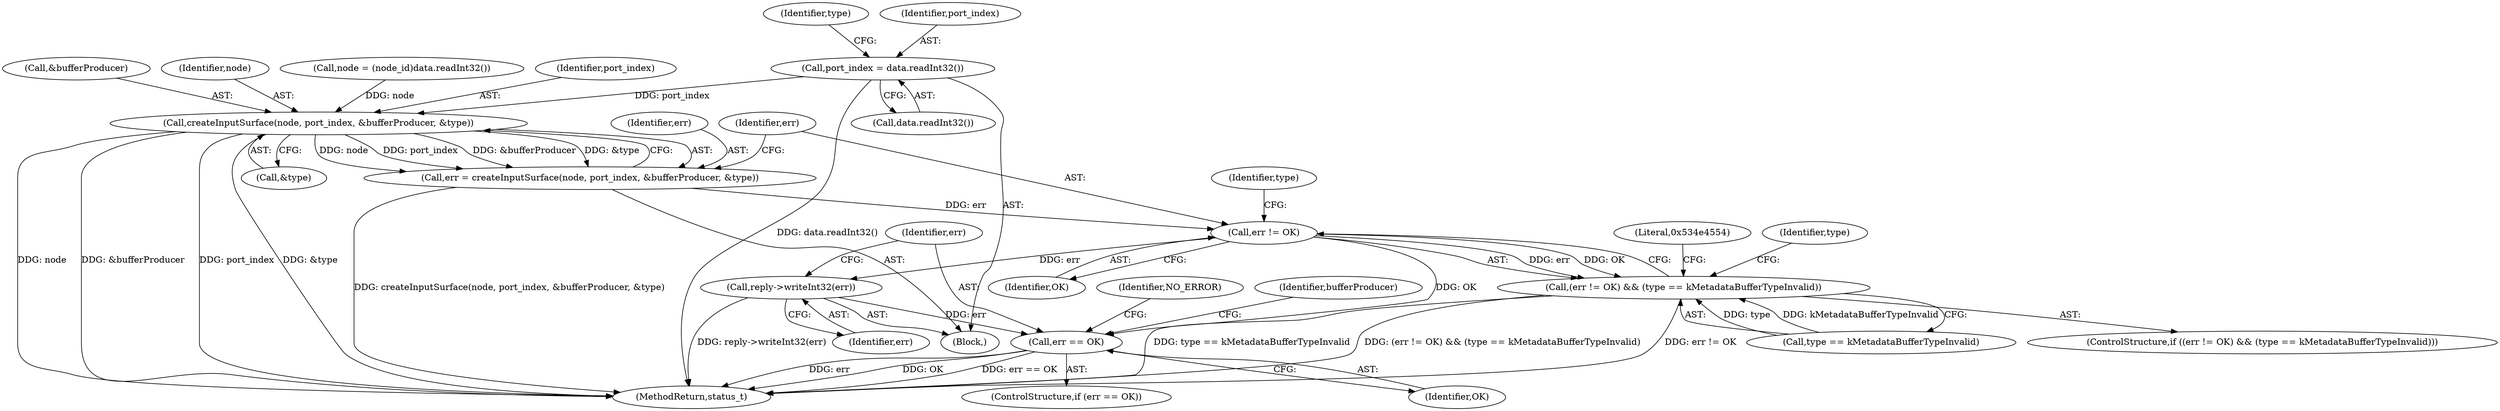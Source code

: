 digraph "0_Android_db829699d3293f254a7387894303451a91278986@API" {
"1000807" [label="(Call,port_index = data.readInt32())"];
"1000818" [label="(Call,createInputSurface(node, port_index, &bufferProducer, &type))"];
"1000816" [label="(Call,err = createInputSurface(node, port_index, &bufferProducer, &type))"];
"1000827" [label="(Call,err != OK)"];
"1000826" [label="(Call,(err != OK) && (type == kMetadataBufferTypeInvalid))"];
"1000839" [label="(Call,reply->writeInt32(err))"];
"1000842" [label="(Call,err == OK)"];
"1001364" [label="(MethodReturn,status_t)"];
"1000807" [label="(Call,port_index = data.readInt32())"];
"1000826" [label="(Call,(err != OK) && (type == kMetadataBufferTypeInvalid))"];
"1000828" [label="(Identifier,err)"];
"1000809" [label="(Call,data.readInt32())"];
"1000835" [label="(Literal,0x534e4554)"];
"1000850" [label="(Identifier,NO_ERROR)"];
"1000827" [label="(Call,err != OK)"];
"1000823" [label="(Call,&type)"];
"1000848" [label="(Identifier,bufferProducer)"];
"1000816" [label="(Call,err = createInputSurface(node, port_index, &bufferProducer, &type))"];
"1000843" [label="(Identifier,err)"];
"1000842" [label="(Call,err == OK)"];
"1000840" [label="(Identifier,err)"];
"1000829" [label="(Identifier,OK)"];
"1000838" [label="(Identifier,type)"];
"1000821" [label="(Call,&bufferProducer)"];
"1000818" [label="(Call,createInputSurface(node, port_index, &bufferProducer, &type))"];
"1000830" [label="(Call,type == kMetadataBufferTypeInvalid)"];
"1000819" [label="(Identifier,node)"];
"1000831" [label="(Identifier,type)"];
"1000825" [label="(ControlStructure,if ((err != OK) && (type == kMetadataBufferTypeInvalid)))"];
"1000839" [label="(Call,reply->writeInt32(err))"];
"1000817" [label="(Identifier,err)"];
"1000813" [label="(Identifier,type)"];
"1000801" [label="(Call,node = (node_id)data.readInt32())"];
"1000795" [label="(Block,)"];
"1000841" [label="(ControlStructure,if (err == OK))"];
"1000820" [label="(Identifier,port_index)"];
"1000844" [label="(Identifier,OK)"];
"1000808" [label="(Identifier,port_index)"];
"1000807" -> "1000795"  [label="AST: "];
"1000807" -> "1000809"  [label="CFG: "];
"1000808" -> "1000807"  [label="AST: "];
"1000809" -> "1000807"  [label="AST: "];
"1000813" -> "1000807"  [label="CFG: "];
"1000807" -> "1001364"  [label="DDG: data.readInt32()"];
"1000807" -> "1000818"  [label="DDG: port_index"];
"1000818" -> "1000816"  [label="AST: "];
"1000818" -> "1000823"  [label="CFG: "];
"1000819" -> "1000818"  [label="AST: "];
"1000820" -> "1000818"  [label="AST: "];
"1000821" -> "1000818"  [label="AST: "];
"1000823" -> "1000818"  [label="AST: "];
"1000816" -> "1000818"  [label="CFG: "];
"1000818" -> "1001364"  [label="DDG: port_index"];
"1000818" -> "1001364"  [label="DDG: &type"];
"1000818" -> "1001364"  [label="DDG: node"];
"1000818" -> "1001364"  [label="DDG: &bufferProducer"];
"1000818" -> "1000816"  [label="DDG: node"];
"1000818" -> "1000816"  [label="DDG: port_index"];
"1000818" -> "1000816"  [label="DDG: &bufferProducer"];
"1000818" -> "1000816"  [label="DDG: &type"];
"1000801" -> "1000818"  [label="DDG: node"];
"1000816" -> "1000795"  [label="AST: "];
"1000817" -> "1000816"  [label="AST: "];
"1000828" -> "1000816"  [label="CFG: "];
"1000816" -> "1001364"  [label="DDG: createInputSurface(node, port_index, &bufferProducer, &type)"];
"1000816" -> "1000827"  [label="DDG: err"];
"1000827" -> "1000826"  [label="AST: "];
"1000827" -> "1000829"  [label="CFG: "];
"1000828" -> "1000827"  [label="AST: "];
"1000829" -> "1000827"  [label="AST: "];
"1000831" -> "1000827"  [label="CFG: "];
"1000826" -> "1000827"  [label="CFG: "];
"1000827" -> "1000826"  [label="DDG: err"];
"1000827" -> "1000826"  [label="DDG: OK"];
"1000827" -> "1000839"  [label="DDG: err"];
"1000827" -> "1000842"  [label="DDG: OK"];
"1000826" -> "1000825"  [label="AST: "];
"1000826" -> "1000830"  [label="CFG: "];
"1000830" -> "1000826"  [label="AST: "];
"1000835" -> "1000826"  [label="CFG: "];
"1000838" -> "1000826"  [label="CFG: "];
"1000826" -> "1001364"  [label="DDG: err != OK"];
"1000826" -> "1001364"  [label="DDG: type == kMetadataBufferTypeInvalid"];
"1000826" -> "1001364"  [label="DDG: (err != OK) && (type == kMetadataBufferTypeInvalid)"];
"1000830" -> "1000826"  [label="DDG: type"];
"1000830" -> "1000826"  [label="DDG: kMetadataBufferTypeInvalid"];
"1000839" -> "1000795"  [label="AST: "];
"1000839" -> "1000840"  [label="CFG: "];
"1000840" -> "1000839"  [label="AST: "];
"1000843" -> "1000839"  [label="CFG: "];
"1000839" -> "1001364"  [label="DDG: reply->writeInt32(err)"];
"1000839" -> "1000842"  [label="DDG: err"];
"1000842" -> "1000841"  [label="AST: "];
"1000842" -> "1000844"  [label="CFG: "];
"1000843" -> "1000842"  [label="AST: "];
"1000844" -> "1000842"  [label="AST: "];
"1000848" -> "1000842"  [label="CFG: "];
"1000850" -> "1000842"  [label="CFG: "];
"1000842" -> "1001364"  [label="DDG: err"];
"1000842" -> "1001364"  [label="DDG: OK"];
"1000842" -> "1001364"  [label="DDG: err == OK"];
}
